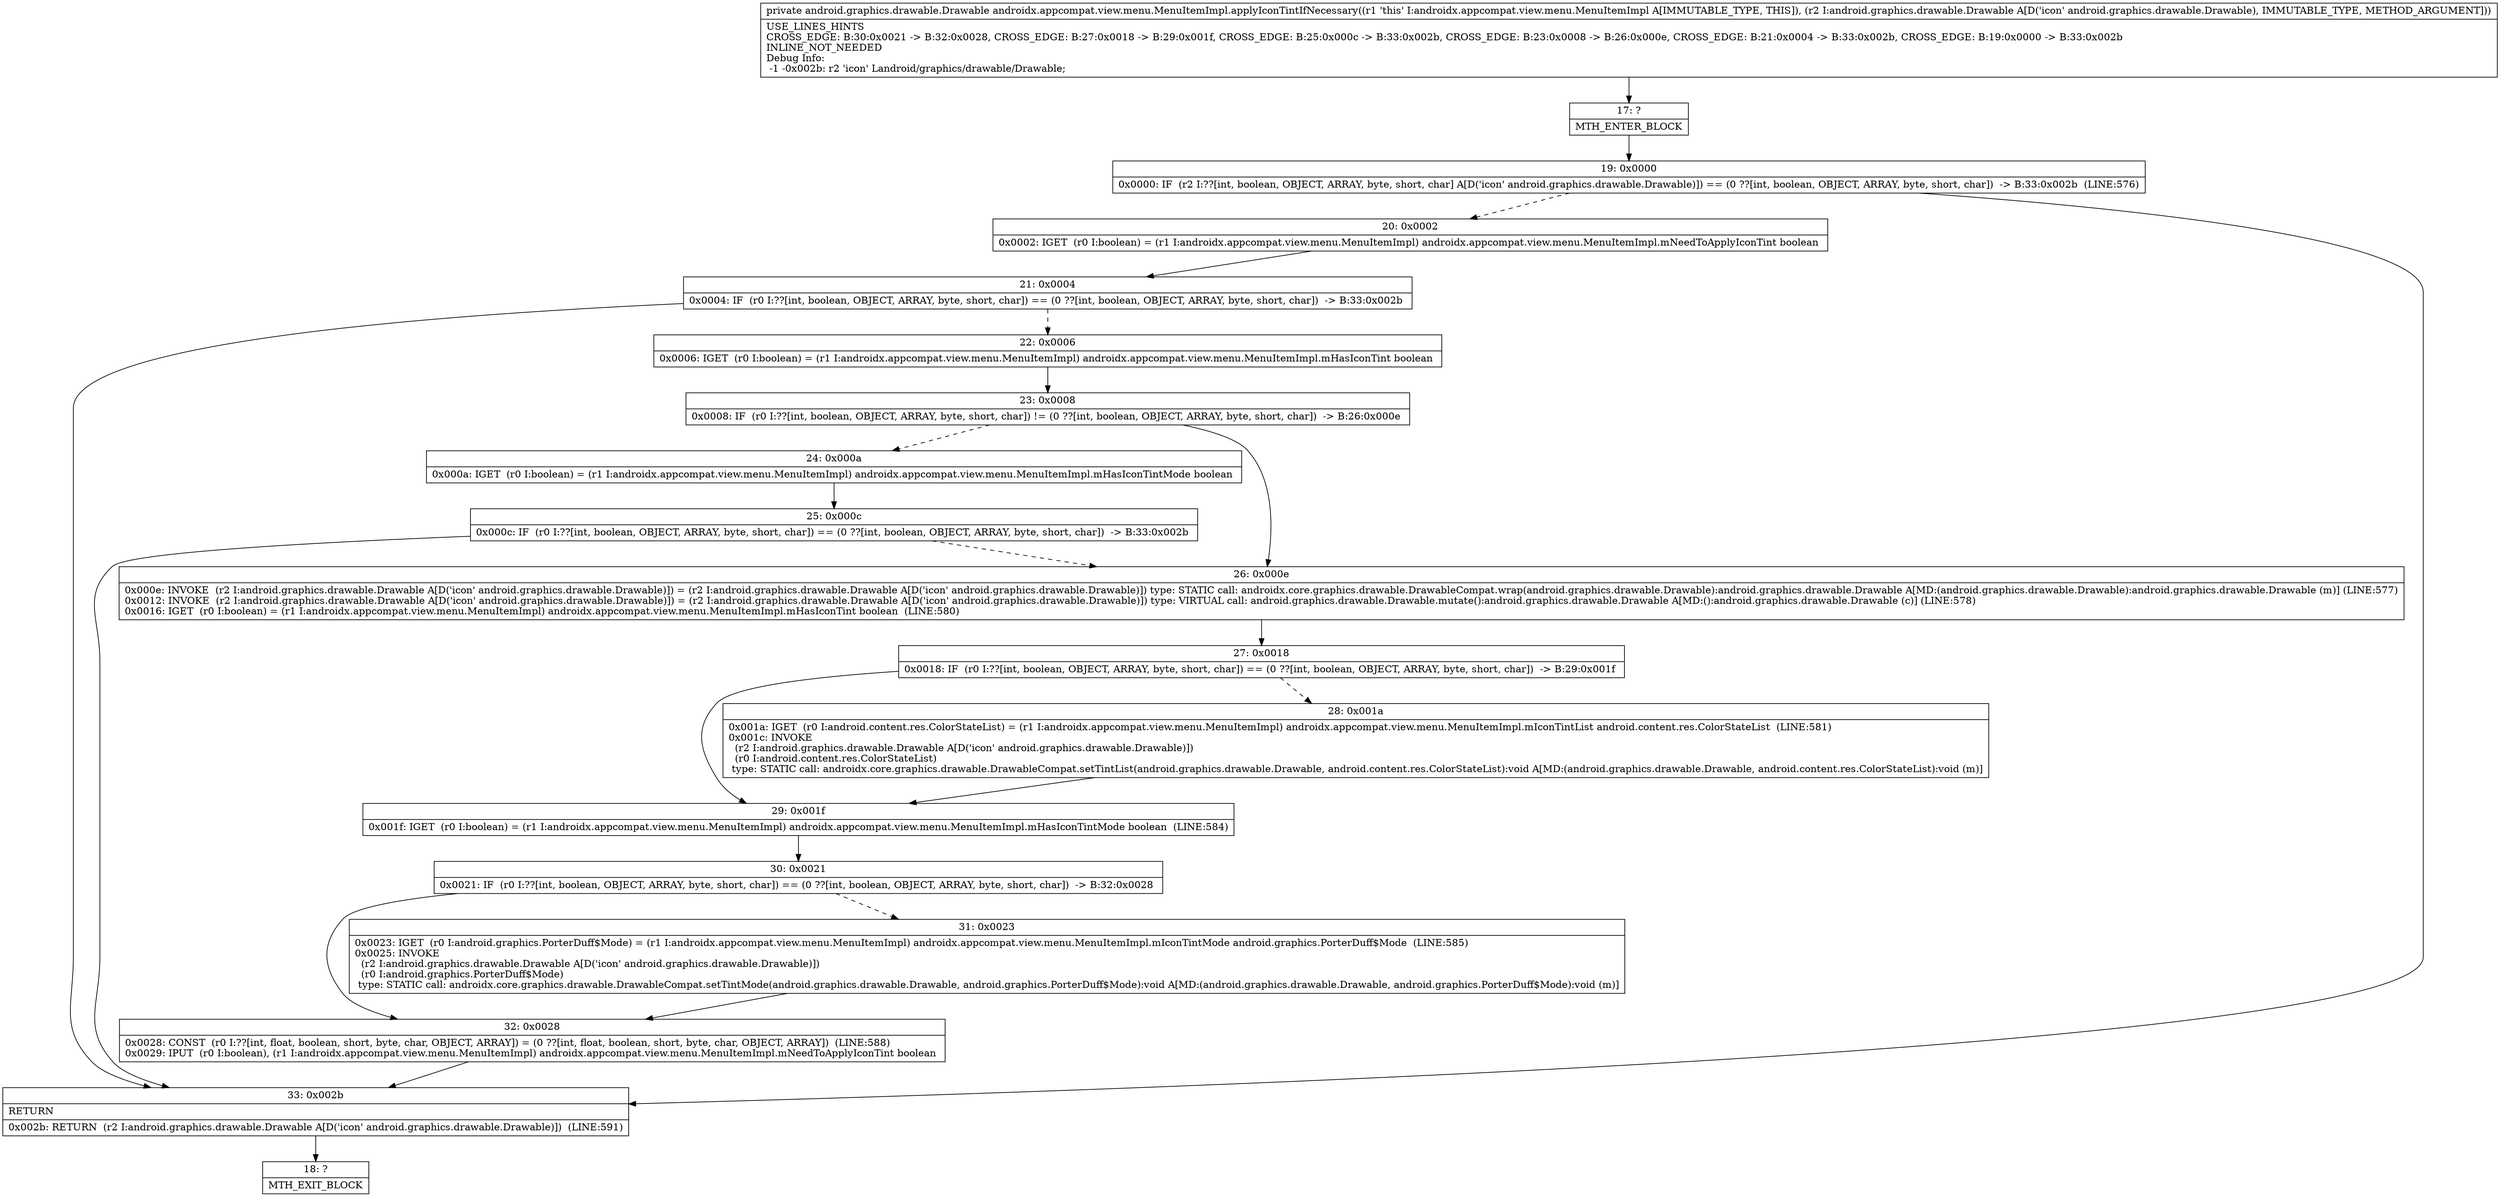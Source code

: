 digraph "CFG forandroidx.appcompat.view.menu.MenuItemImpl.applyIconTintIfNecessary(Landroid\/graphics\/drawable\/Drawable;)Landroid\/graphics\/drawable\/Drawable;" {
Node_17 [shape=record,label="{17\:\ ?|MTH_ENTER_BLOCK\l}"];
Node_19 [shape=record,label="{19\:\ 0x0000|0x0000: IF  (r2 I:??[int, boolean, OBJECT, ARRAY, byte, short, char] A[D('icon' android.graphics.drawable.Drawable)]) == (0 ??[int, boolean, OBJECT, ARRAY, byte, short, char])  \-\> B:33:0x002b  (LINE:576)\l}"];
Node_20 [shape=record,label="{20\:\ 0x0002|0x0002: IGET  (r0 I:boolean) = (r1 I:androidx.appcompat.view.menu.MenuItemImpl) androidx.appcompat.view.menu.MenuItemImpl.mNeedToApplyIconTint boolean \l}"];
Node_21 [shape=record,label="{21\:\ 0x0004|0x0004: IF  (r0 I:??[int, boolean, OBJECT, ARRAY, byte, short, char]) == (0 ??[int, boolean, OBJECT, ARRAY, byte, short, char])  \-\> B:33:0x002b \l}"];
Node_22 [shape=record,label="{22\:\ 0x0006|0x0006: IGET  (r0 I:boolean) = (r1 I:androidx.appcompat.view.menu.MenuItemImpl) androidx.appcompat.view.menu.MenuItemImpl.mHasIconTint boolean \l}"];
Node_23 [shape=record,label="{23\:\ 0x0008|0x0008: IF  (r0 I:??[int, boolean, OBJECT, ARRAY, byte, short, char]) != (0 ??[int, boolean, OBJECT, ARRAY, byte, short, char])  \-\> B:26:0x000e \l}"];
Node_24 [shape=record,label="{24\:\ 0x000a|0x000a: IGET  (r0 I:boolean) = (r1 I:androidx.appcompat.view.menu.MenuItemImpl) androidx.appcompat.view.menu.MenuItemImpl.mHasIconTintMode boolean \l}"];
Node_25 [shape=record,label="{25\:\ 0x000c|0x000c: IF  (r0 I:??[int, boolean, OBJECT, ARRAY, byte, short, char]) == (0 ??[int, boolean, OBJECT, ARRAY, byte, short, char])  \-\> B:33:0x002b \l}"];
Node_26 [shape=record,label="{26\:\ 0x000e|0x000e: INVOKE  (r2 I:android.graphics.drawable.Drawable A[D('icon' android.graphics.drawable.Drawable)]) = (r2 I:android.graphics.drawable.Drawable A[D('icon' android.graphics.drawable.Drawable)]) type: STATIC call: androidx.core.graphics.drawable.DrawableCompat.wrap(android.graphics.drawable.Drawable):android.graphics.drawable.Drawable A[MD:(android.graphics.drawable.Drawable):android.graphics.drawable.Drawable (m)] (LINE:577)\l0x0012: INVOKE  (r2 I:android.graphics.drawable.Drawable A[D('icon' android.graphics.drawable.Drawable)]) = (r2 I:android.graphics.drawable.Drawable A[D('icon' android.graphics.drawable.Drawable)]) type: VIRTUAL call: android.graphics.drawable.Drawable.mutate():android.graphics.drawable.Drawable A[MD:():android.graphics.drawable.Drawable (c)] (LINE:578)\l0x0016: IGET  (r0 I:boolean) = (r1 I:androidx.appcompat.view.menu.MenuItemImpl) androidx.appcompat.view.menu.MenuItemImpl.mHasIconTint boolean  (LINE:580)\l}"];
Node_27 [shape=record,label="{27\:\ 0x0018|0x0018: IF  (r0 I:??[int, boolean, OBJECT, ARRAY, byte, short, char]) == (0 ??[int, boolean, OBJECT, ARRAY, byte, short, char])  \-\> B:29:0x001f \l}"];
Node_28 [shape=record,label="{28\:\ 0x001a|0x001a: IGET  (r0 I:android.content.res.ColorStateList) = (r1 I:androidx.appcompat.view.menu.MenuItemImpl) androidx.appcompat.view.menu.MenuItemImpl.mIconTintList android.content.res.ColorStateList  (LINE:581)\l0x001c: INVOKE  \l  (r2 I:android.graphics.drawable.Drawable A[D('icon' android.graphics.drawable.Drawable)])\l  (r0 I:android.content.res.ColorStateList)\l type: STATIC call: androidx.core.graphics.drawable.DrawableCompat.setTintList(android.graphics.drawable.Drawable, android.content.res.ColorStateList):void A[MD:(android.graphics.drawable.Drawable, android.content.res.ColorStateList):void (m)]\l}"];
Node_29 [shape=record,label="{29\:\ 0x001f|0x001f: IGET  (r0 I:boolean) = (r1 I:androidx.appcompat.view.menu.MenuItemImpl) androidx.appcompat.view.menu.MenuItemImpl.mHasIconTintMode boolean  (LINE:584)\l}"];
Node_30 [shape=record,label="{30\:\ 0x0021|0x0021: IF  (r0 I:??[int, boolean, OBJECT, ARRAY, byte, short, char]) == (0 ??[int, boolean, OBJECT, ARRAY, byte, short, char])  \-\> B:32:0x0028 \l}"];
Node_31 [shape=record,label="{31\:\ 0x0023|0x0023: IGET  (r0 I:android.graphics.PorterDuff$Mode) = (r1 I:androidx.appcompat.view.menu.MenuItemImpl) androidx.appcompat.view.menu.MenuItemImpl.mIconTintMode android.graphics.PorterDuff$Mode  (LINE:585)\l0x0025: INVOKE  \l  (r2 I:android.graphics.drawable.Drawable A[D('icon' android.graphics.drawable.Drawable)])\l  (r0 I:android.graphics.PorterDuff$Mode)\l type: STATIC call: androidx.core.graphics.drawable.DrawableCompat.setTintMode(android.graphics.drawable.Drawable, android.graphics.PorterDuff$Mode):void A[MD:(android.graphics.drawable.Drawable, android.graphics.PorterDuff$Mode):void (m)]\l}"];
Node_32 [shape=record,label="{32\:\ 0x0028|0x0028: CONST  (r0 I:??[int, float, boolean, short, byte, char, OBJECT, ARRAY]) = (0 ??[int, float, boolean, short, byte, char, OBJECT, ARRAY])  (LINE:588)\l0x0029: IPUT  (r0 I:boolean), (r1 I:androidx.appcompat.view.menu.MenuItemImpl) androidx.appcompat.view.menu.MenuItemImpl.mNeedToApplyIconTint boolean \l}"];
Node_33 [shape=record,label="{33\:\ 0x002b|RETURN\l|0x002b: RETURN  (r2 I:android.graphics.drawable.Drawable A[D('icon' android.graphics.drawable.Drawable)])  (LINE:591)\l}"];
Node_18 [shape=record,label="{18\:\ ?|MTH_EXIT_BLOCK\l}"];
MethodNode[shape=record,label="{private android.graphics.drawable.Drawable androidx.appcompat.view.menu.MenuItemImpl.applyIconTintIfNecessary((r1 'this' I:androidx.appcompat.view.menu.MenuItemImpl A[IMMUTABLE_TYPE, THIS]), (r2 I:android.graphics.drawable.Drawable A[D('icon' android.graphics.drawable.Drawable), IMMUTABLE_TYPE, METHOD_ARGUMENT]))  | USE_LINES_HINTS\lCROSS_EDGE: B:30:0x0021 \-\> B:32:0x0028, CROSS_EDGE: B:27:0x0018 \-\> B:29:0x001f, CROSS_EDGE: B:25:0x000c \-\> B:33:0x002b, CROSS_EDGE: B:23:0x0008 \-\> B:26:0x000e, CROSS_EDGE: B:21:0x0004 \-\> B:33:0x002b, CROSS_EDGE: B:19:0x0000 \-\> B:33:0x002b\lINLINE_NOT_NEEDED\lDebug Info:\l  \-1 \-0x002b: r2 'icon' Landroid\/graphics\/drawable\/Drawable;\l}"];
MethodNode -> Node_17;Node_17 -> Node_19;
Node_19 -> Node_20[style=dashed];
Node_19 -> Node_33;
Node_20 -> Node_21;
Node_21 -> Node_22[style=dashed];
Node_21 -> Node_33;
Node_22 -> Node_23;
Node_23 -> Node_24[style=dashed];
Node_23 -> Node_26;
Node_24 -> Node_25;
Node_25 -> Node_26[style=dashed];
Node_25 -> Node_33;
Node_26 -> Node_27;
Node_27 -> Node_28[style=dashed];
Node_27 -> Node_29;
Node_28 -> Node_29;
Node_29 -> Node_30;
Node_30 -> Node_31[style=dashed];
Node_30 -> Node_32;
Node_31 -> Node_32;
Node_32 -> Node_33;
Node_33 -> Node_18;
}

